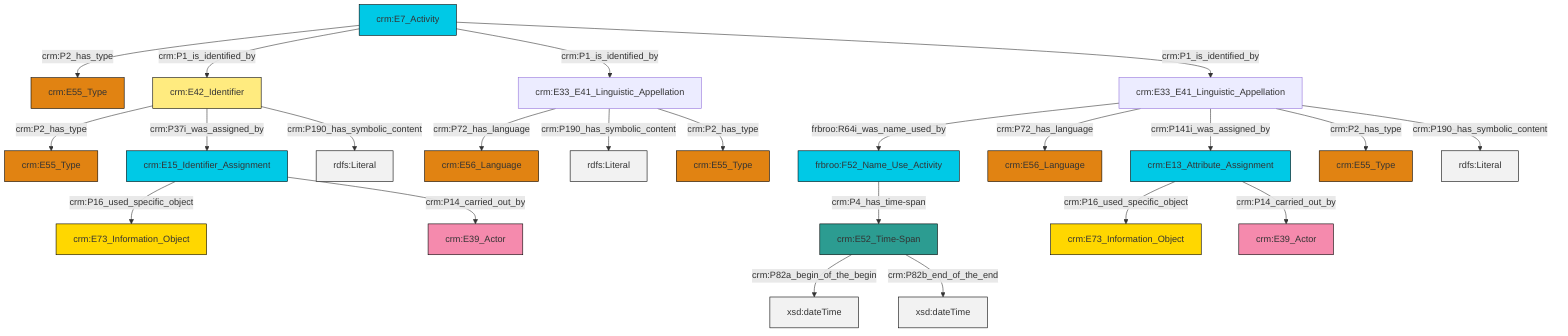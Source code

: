 graph TD
classDef Literal fill:#f2f2f2,stroke:#000000;
classDef CRM_Entity fill:#FFFFFF,stroke:#000000;
classDef Temporal_Entity fill:#00C9E6, stroke:#000000;
classDef Type fill:#E18312, stroke:#000000;
classDef Time-Span fill:#2C9C91, stroke:#000000;
classDef Appellation fill:#FFEB7F, stroke:#000000;
classDef Place fill:#008836, stroke:#000000;
classDef Persistent_Item fill:#B266B2, stroke:#000000;
classDef Conceptual_Object fill:#FFD700, stroke:#000000;
classDef Physical_Thing fill:#D2B48C, stroke:#000000;
classDef Actor fill:#f58aad, stroke:#000000;
classDef PC_Classes fill:#4ce600, stroke:#000000;
classDef Multi fill:#cccccc,stroke:#000000;

0["crm:E33_E41_Linguistic_Appellation"]:::Default -->|frbroo:R64i_was_name_used_by| 1["frbroo:F52_Name_Use_Activity"]:::Temporal_Entity
1["frbroo:F52_Name_Use_Activity"]:::Temporal_Entity -->|crm:P4_has_time-span| 2["crm:E52_Time-Span"]:::Time-Span
7["crm:E7_Activity"]:::Temporal_Entity -->|crm:P2_has_type| 8["crm:E55_Type"]:::Type
9["crm:E15_Identifier_Assignment"]:::Temporal_Entity -->|crm:P16_used_specific_object| 11["crm:E73_Information_Object"]:::Conceptual_Object
0["crm:E33_E41_Linguistic_Appellation"]:::Default -->|crm:P72_has_language| 15["crm:E56_Language"]:::Type
18["crm:E42_Identifier"]:::Appellation -->|crm:P2_has_type| 19["crm:E55_Type"]:::Type
18["crm:E42_Identifier"]:::Appellation -->|crm:P37i_was_assigned_by| 9["crm:E15_Identifier_Assignment"]:::Temporal_Entity
2["crm:E52_Time-Span"]:::Time-Span -->|crm:P82a_begin_of_the_begin| 21[xsd:dateTime]:::Literal
12["crm:E33_E41_Linguistic_Appellation"]:::Default -->|crm:P72_has_language| 5["crm:E56_Language"]:::Type
7["crm:E7_Activity"]:::Temporal_Entity -->|crm:P1_is_identified_by| 18["crm:E42_Identifier"]:::Appellation
2["crm:E52_Time-Span"]:::Time-Span -->|crm:P82b_end_of_the_end| 24[xsd:dateTime]:::Literal
18["crm:E42_Identifier"]:::Appellation -->|crm:P190_has_symbolic_content| 30[rdfs:Literal]:::Literal
12["crm:E33_E41_Linguistic_Appellation"]:::Default -->|crm:P190_has_symbolic_content| 32[rdfs:Literal]:::Literal
3["crm:E13_Attribute_Assignment"]:::Temporal_Entity -->|crm:P16_used_specific_object| 33["crm:E73_Information_Object"]:::Conceptual_Object
9["crm:E15_Identifier_Assignment"]:::Temporal_Entity -->|crm:P14_carried_out_by| 22["crm:E39_Actor"]:::Actor
0["crm:E33_E41_Linguistic_Appellation"]:::Default -->|crm:P141i_was_assigned_by| 3["crm:E13_Attribute_Assignment"]:::Temporal_Entity
3["crm:E13_Attribute_Assignment"]:::Temporal_Entity -->|crm:P14_carried_out_by| 28["crm:E39_Actor"]:::Actor
7["crm:E7_Activity"]:::Temporal_Entity -->|crm:P1_is_identified_by| 12["crm:E33_E41_Linguistic_Appellation"]:::Default
0["crm:E33_E41_Linguistic_Appellation"]:::Default -->|crm:P2_has_type| 16["crm:E55_Type"]:::Type
7["crm:E7_Activity"]:::Temporal_Entity -->|crm:P1_is_identified_by| 0["crm:E33_E41_Linguistic_Appellation"]:::Default
12["crm:E33_E41_Linguistic_Appellation"]:::Default -->|crm:P2_has_type| 25["crm:E55_Type"]:::Type
0["crm:E33_E41_Linguistic_Appellation"]:::Default -->|crm:P190_has_symbolic_content| 40[rdfs:Literal]:::Literal